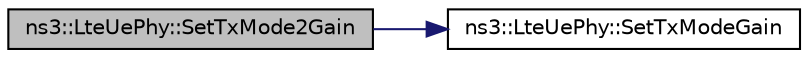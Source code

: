 digraph "ns3::LteUePhy::SetTxMode2Gain"
{
 // LATEX_PDF_SIZE
  edge [fontname="Helvetica",fontsize="10",labelfontname="Helvetica",labelfontsize="10"];
  node [fontname="Helvetica",fontsize="10",shape=record];
  rankdir="LR";
  Node1 [label="ns3::LteUePhy::SetTxMode2Gain",height=0.2,width=0.4,color="black", fillcolor="grey75", style="filled", fontcolor="black",tooltip="Set transmit mode 2 gain function."];
  Node1 -> Node2 [color="midnightblue",fontsize="10",style="solid",fontname="Helvetica"];
  Node2 [label="ns3::LteUePhy::SetTxModeGain",height=0.2,width=0.4,color="black", fillcolor="white", style="filled",URL="$classns3_1_1_lte_ue_phy.html#afedd45e85f16ae96c5cf9b3d63571663",tooltip="Set transmit mode gain function."];
}
